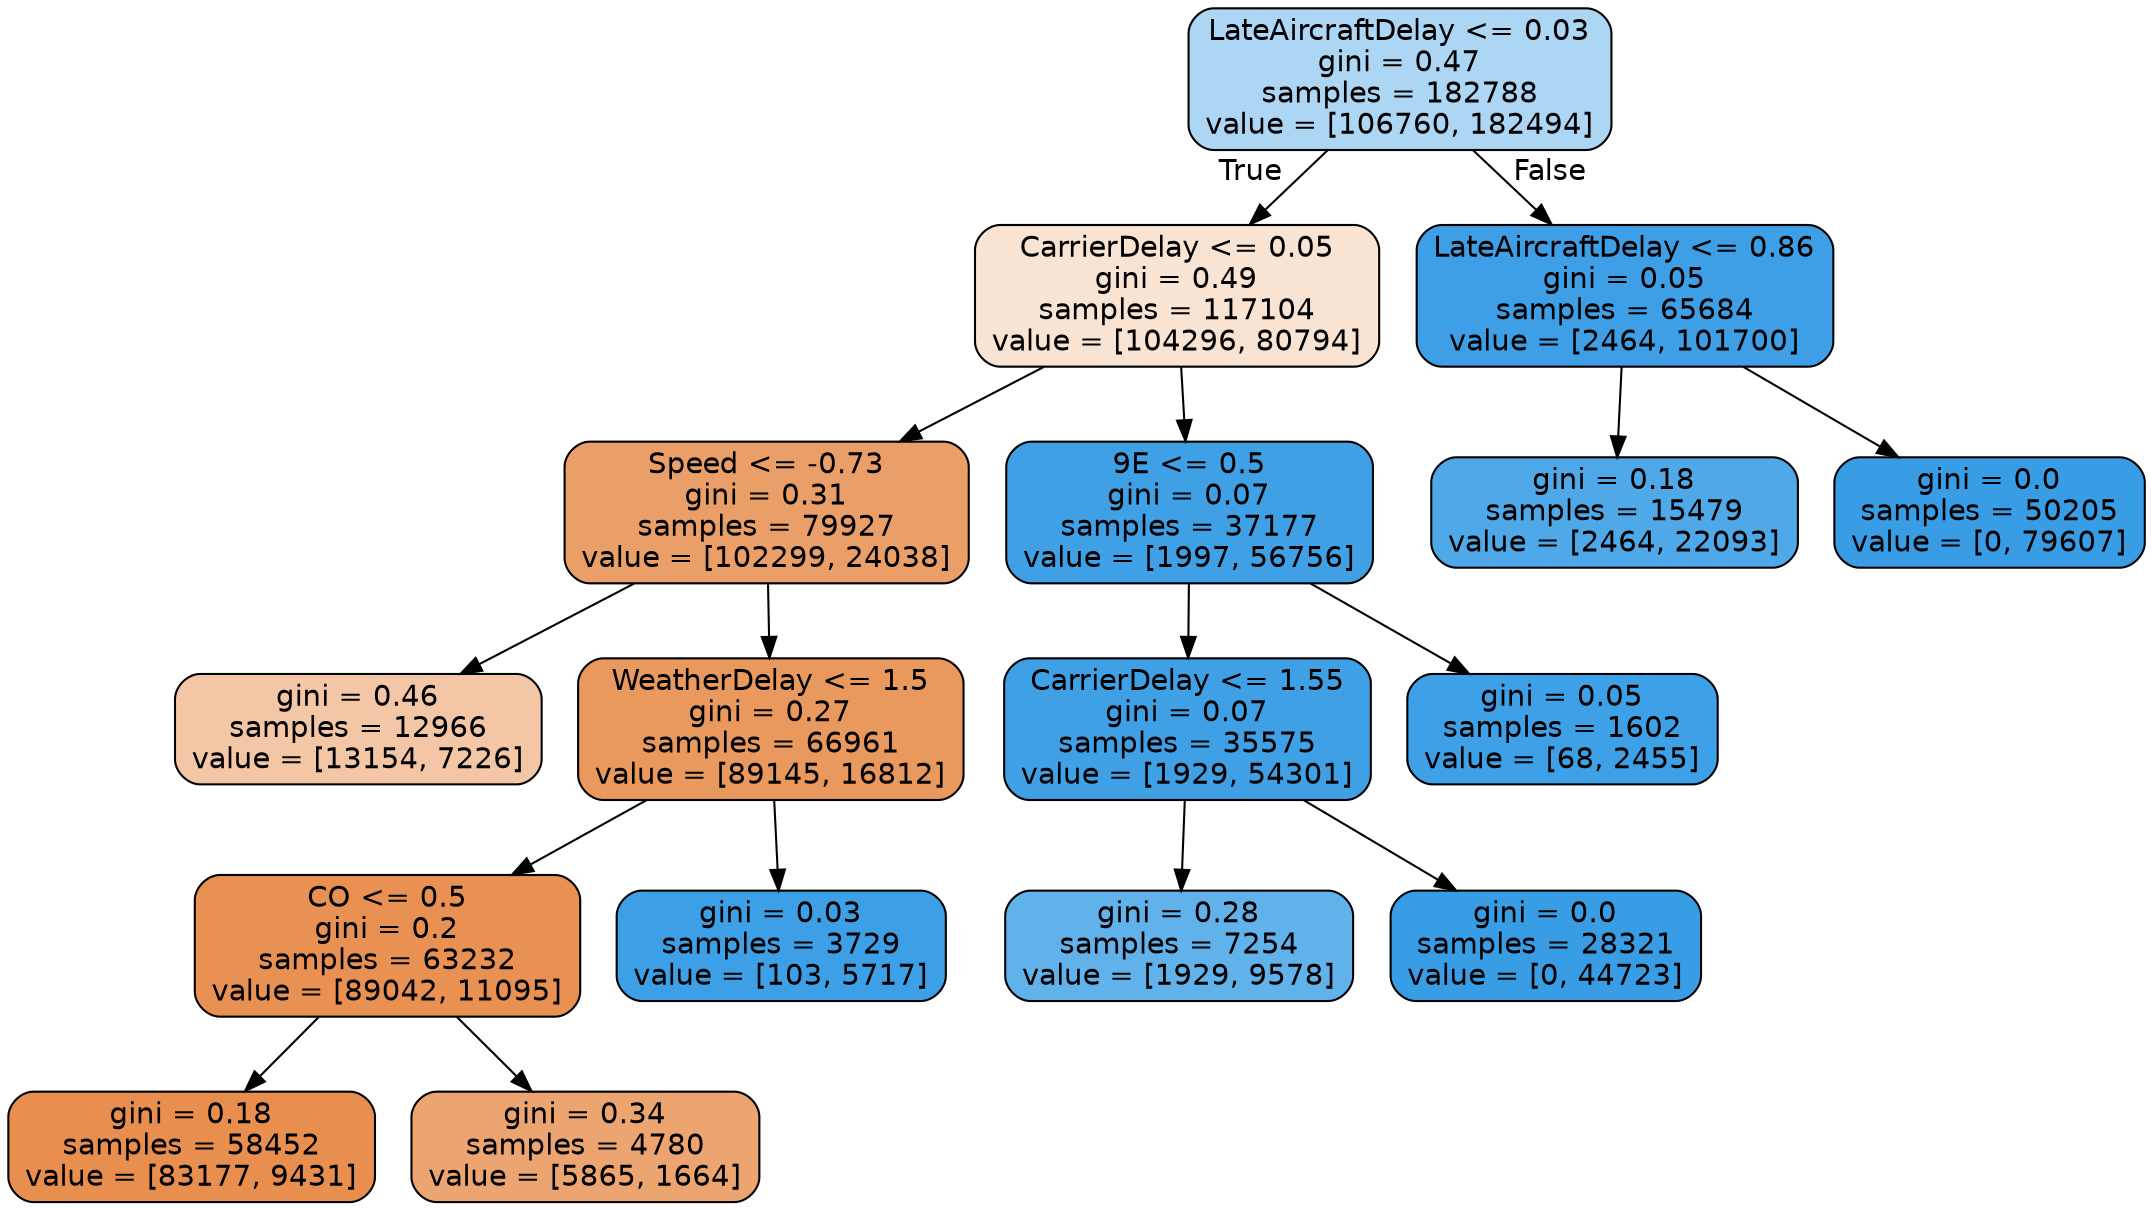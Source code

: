 digraph Tree {
node [shape=box, style="filled, rounded", color="black", fontname="helvetica"] ;
edge [fontname="helvetica"] ;
0 [label="LateAircraftDelay <= 0.03\ngini = 0.47\nsamples = 182788\nvalue = [106760, 182494]", fillcolor="#add6f4"] ;
1 [label="CarrierDelay <= 0.05\ngini = 0.49\nsamples = 117104\nvalue = [104296, 80794]", fillcolor="#f9e3d2"] ;
0 -> 1 [labeldistance=2.5, labelangle=45, headlabel="True"] ;
2 [label="Speed <= -0.73\ngini = 0.31\nsamples = 79927\nvalue = [102299, 24038]", fillcolor="#eb9f68"] ;
1 -> 2 ;
3 [label="gini = 0.46\nsamples = 12966\nvalue = [13154, 7226]", fillcolor="#f3c6a6"] ;
2 -> 3 ;
4 [label="WeatherDelay <= 1.5\ngini = 0.27\nsamples = 66961\nvalue = [89145, 16812]", fillcolor="#ea995e"] ;
2 -> 4 ;
5 [label="CO <= 0.5\ngini = 0.2\nsamples = 63232\nvalue = [89042, 11095]", fillcolor="#e89152"] ;
4 -> 5 ;
6 [label="gini = 0.18\nsamples = 58452\nvalue = [83177, 9431]", fillcolor="#e88f4f"] ;
5 -> 6 ;
7 [label="gini = 0.34\nsamples = 4780\nvalue = [5865, 1664]", fillcolor="#eca571"] ;
5 -> 7 ;
8 [label="gini = 0.03\nsamples = 3729\nvalue = [103, 5717]", fillcolor="#3d9fe5"] ;
4 -> 8 ;
9 [label="9E <= 0.5\ngini = 0.07\nsamples = 37177\nvalue = [1997, 56756]", fillcolor="#40a0e6"] ;
1 -> 9 ;
10 [label="CarrierDelay <= 1.55\ngini = 0.07\nsamples = 35575\nvalue = [1929, 54301]", fillcolor="#40a0e6"] ;
9 -> 10 ;
11 [label="gini = 0.28\nsamples = 7254\nvalue = [1929, 9578]", fillcolor="#61b1ea"] ;
10 -> 11 ;
12 [label="gini = 0.0\nsamples = 28321\nvalue = [0, 44723]", fillcolor="#399de5"] ;
10 -> 12 ;
13 [label="gini = 0.05\nsamples = 1602\nvalue = [68, 2455]", fillcolor="#3ea0e6"] ;
9 -> 13 ;
14 [label="LateAircraftDelay <= 0.86\ngini = 0.05\nsamples = 65684\nvalue = [2464, 101700]", fillcolor="#3e9fe6"] ;
0 -> 14 [labeldistance=2.5, labelangle=-45, headlabel="False"] ;
15 [label="gini = 0.18\nsamples = 15479\nvalue = [2464, 22093]", fillcolor="#4fa8e8"] ;
14 -> 15 ;
16 [label="gini = 0.0\nsamples = 50205\nvalue = [0, 79607]", fillcolor="#399de5"] ;
14 -> 16 ;
}